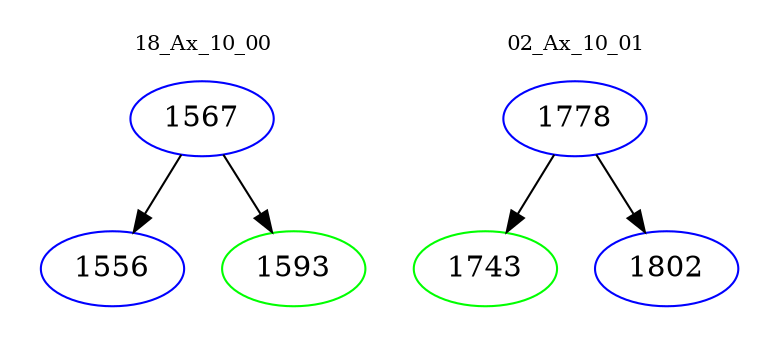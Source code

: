 digraph{
subgraph cluster_0 {
color = white
label = "18_Ax_10_00";
fontsize=10;
T0_1567 [label="1567", color="blue"]
T0_1567 -> T0_1556 [color="black"]
T0_1556 [label="1556", color="blue"]
T0_1567 -> T0_1593 [color="black"]
T0_1593 [label="1593", color="green"]
}
subgraph cluster_1 {
color = white
label = "02_Ax_10_01";
fontsize=10;
T1_1778 [label="1778", color="blue"]
T1_1778 -> T1_1743 [color="black"]
T1_1743 [label="1743", color="green"]
T1_1778 -> T1_1802 [color="black"]
T1_1802 [label="1802", color="blue"]
}
}
